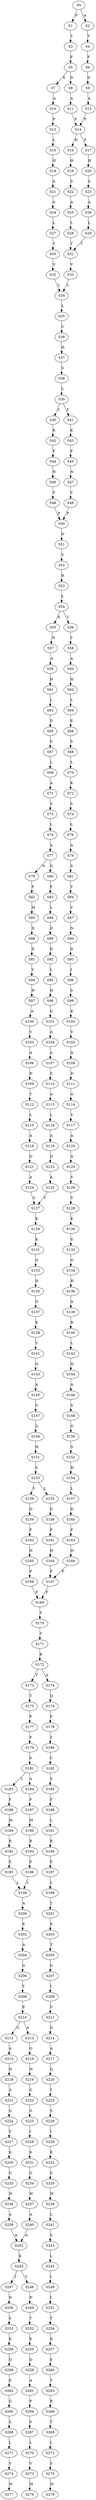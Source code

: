 strict digraph  {
	S0 -> S1 [ label = P ];
	S0 -> S2 [ label = A ];
	S1 -> S3 [ label = T ];
	S2 -> S4 [ label = T ];
	S3 -> S5 [ label = F ];
	S4 -> S6 [ label = F ];
	S5 -> S7 [ label = E ];
	S5 -> S8 [ label = D ];
	S6 -> S9 [ label = D ];
	S7 -> S10 [ label = A ];
	S8 -> S11 [ label = A ];
	S9 -> S12 [ label = A ];
	S10 -> S13 [ label = P ];
	S11 -> S14 [ label = P ];
	S12 -> S14 [ label = P ];
	S13 -> S15 [ label = L ];
	S14 -> S16 [ label = H ];
	S14 -> S17 [ label = F ];
	S15 -> S18 [ label = H ];
	S16 -> S19 [ label = H ];
	S17 -> S20 [ label = H ];
	S18 -> S21 [ label = A ];
	S19 -> S22 [ label = S ];
	S20 -> S23 [ label = S ];
	S21 -> S24 [ label = A ];
	S22 -> S25 [ label = A ];
	S23 -> S26 [ label = A ];
	S24 -> S27 [ label = L ];
	S25 -> S28 [ label = L ];
	S26 -> S29 [ label = L ];
	S27 -> S30 [ label = T ];
	S28 -> S31 [ label = T ];
	S29 -> S31 [ label = T ];
	S30 -> S32 [ label = V ];
	S31 -> S33 [ label = V ];
	S32 -> S34 [ label = L ];
	S33 -> S34 [ label = L ];
	S34 -> S35 [ label = L ];
	S35 -> S36 [ label = C ];
	S36 -> S37 [ label = H ];
	S37 -> S38 [ label = S ];
	S38 -> S39 [ label = L ];
	S39 -> S40 [ label = L ];
	S39 -> S41 [ label = F ];
	S40 -> S42 [ label = K ];
	S41 -> S43 [ label = K ];
	S42 -> S44 [ label = F ];
	S43 -> S45 [ label = F ];
	S44 -> S46 [ label = N ];
	S45 -> S47 [ label = N ];
	S46 -> S48 [ label = V ];
	S47 -> S49 [ label = V ];
	S48 -> S50 [ label = P ];
	S49 -> S50 [ label = P ];
	S50 -> S51 [ label = D ];
	S51 -> S52 [ label = V ];
	S52 -> S53 [ label = R ];
	S53 -> S54 [ label = L ];
	S54 -> S55 [ label = K ];
	S54 -> S56 [ label = V ];
	S55 -> S57 [ label = H ];
	S56 -> S58 [ label = Y ];
	S57 -> S59 [ label = A ];
	S58 -> S60 [ label = A ];
	S59 -> S61 [ label = H ];
	S60 -> S62 [ label = H ];
	S61 -> S63 [ label = L ];
	S62 -> S64 [ label = L ];
	S63 -> S65 [ label = D ];
	S64 -> S66 [ label = E ];
	S65 -> S67 [ label = S ];
	S66 -> S68 [ label = S ];
	S67 -> S69 [ label = L ];
	S68 -> S70 [ label = L ];
	S69 -> S71 [ label = A ];
	S70 -> S72 [ label = K ];
	S71 -> S73 [ label = S ];
	S72 -> S74 [ label = S ];
	S73 -> S75 [ label = L ];
	S74 -> S76 [ label = L ];
	S75 -> S77 [ label = A ];
	S76 -> S78 [ label = A ];
	S77 -> S79 [ label = N ];
	S77 -> S80 [ label = G ];
	S78 -> S81 [ label = S ];
	S79 -> S82 [ label = P ];
	S80 -> S83 [ label = P ];
	S81 -> S84 [ label = T ];
	S82 -> S85 [ label = M ];
	S83 -> S86 [ label = L ];
	S84 -> S87 [ label = V ];
	S85 -> S88 [ label = D ];
	S86 -> S89 [ label = D ];
	S87 -> S90 [ label = N ];
	S88 -> S91 [ label = D ];
	S89 -> S92 [ label = D ];
	S90 -> S93 [ label = D ];
	S91 -> S94 [ label = V ];
	S92 -> S95 [ label = L ];
	S93 -> S96 [ label = I ];
	S94 -> S97 [ label = H ];
	S95 -> S98 [ label = H ];
	S96 -> S99 [ label = S ];
	S97 -> S100 [ label = A ];
	S98 -> S101 [ label = G ];
	S99 -> S102 [ label = K ];
	S100 -> S103 [ label = V ];
	S101 -> S104 [ label = A ];
	S102 -> S105 [ label = V ];
	S103 -> S106 [ label = A ];
	S104 -> S107 [ label = A ];
	S105 -> S108 [ label = A ];
	S106 -> S109 [ label = N ];
	S107 -> S110 [ label = S ];
	S108 -> S111 [ label = D ];
	S109 -> S112 [ label = T ];
	S110 -> S113 [ label = A ];
	S111 -> S114 [ label = G ];
	S112 -> S115 [ label = L ];
	S113 -> S116 [ label = L ];
	S114 -> S117 [ label = V ];
	S115 -> S118 [ label = A ];
	S116 -> S119 [ label = A ];
	S117 -> S120 [ label = A ];
	S118 -> S121 [ label = D ];
	S119 -> S122 [ label = D ];
	S120 -> S123 [ label = A ];
	S121 -> S124 [ label = A ];
	S122 -> S125 [ label = A ];
	S123 -> S126 [ label = V ];
	S124 -> S127 [ label = V ];
	S125 -> S127 [ label = V ];
	S126 -> S128 [ label = V ];
	S127 -> S129 [ label = K ];
	S128 -> S130 [ label = K ];
	S129 -> S131 [ label = K ];
	S130 -> S132 [ label = S ];
	S131 -> S133 [ label = G ];
	S132 -> S134 [ label = G ];
	S133 -> S135 [ label = H ];
	S134 -> S136 [ label = H ];
	S135 -> S137 [ label = G ];
	S136 -> S138 [ label = A ];
	S137 -> S139 [ label = K ];
	S138 -> S140 [ label = R ];
	S139 -> S141 [ label = V ];
	S140 -> S142 [ label = L ];
	S141 -> S143 [ label = Q ];
	S142 -> S144 [ label = Q ];
	S143 -> S145 [ label = A ];
	S144 -> S146 [ label = A ];
	S145 -> S147 [ label = S ];
	S146 -> S148 [ label = S ];
	S147 -> S149 [ label = G ];
	S148 -> S150 [ label = G ];
	S149 -> S151 [ label = H ];
	S150 -> S152 [ label = S ];
	S151 -> S153 [ label = S ];
	S152 -> S154 [ label = H ];
	S153 -> S155 [ label = L ];
	S153 -> S156 [ label = V ];
	S154 -> S157 [ label = L ];
	S155 -> S158 [ label = D ];
	S156 -> S159 [ label = D ];
	S157 -> S160 [ label = D ];
	S158 -> S161 [ label = F ];
	S159 -> S162 [ label = F ];
	S160 -> S163 [ label = F ];
	S161 -> S164 [ label = H ];
	S162 -> S165 [ label = H ];
	S163 -> S166 [ label = H ];
	S164 -> S167 [ label = P ];
	S165 -> S168 [ label = P ];
	S166 -> S167 [ label = P ];
	S167 -> S169 [ label = F ];
	S168 -> S169 [ label = F ];
	S169 -> S170 [ label = Y ];
	S170 -> S171 [ label = T ];
	S171 -> S172 [ label = K ];
	S172 -> S173 [ label = T ];
	S172 -> S174 [ label = A ];
	S173 -> S175 [ label = T ];
	S174 -> S176 [ label = Q ];
	S175 -> S177 [ label = P ];
	S176 -> S178 [ label = P ];
	S177 -> S179 [ label = F ];
	S178 -> S180 [ label = Y ];
	S179 -> S181 [ label = S ];
	S180 -> S182 [ label = C ];
	S181 -> S183 [ label = L ];
	S181 -> S184 [ label = A ];
	S182 -> S185 [ label = S ];
	S183 -> S186 [ label = F ];
	S184 -> S187 [ label = F ];
	S185 -> S188 [ label = F ];
	S186 -> S189 [ label = M ];
	S187 -> S190 [ label = M ];
	S188 -> S191 [ label = L ];
	S189 -> S192 [ label = R ];
	S190 -> S193 [ label = R ];
	S191 -> S194 [ label = R ];
	S192 -> S195 [ label = E ];
	S193 -> S196 [ label = E ];
	S194 -> S197 [ label = E ];
	S195 -> S198 [ label = L ];
	S196 -> S198 [ label = L ];
	S197 -> S199 [ label = L ];
	S198 -> S200 [ label = A ];
	S199 -> S201 [ label = T ];
	S200 -> S202 [ label = E ];
	S201 -> S203 [ label = E ];
	S202 -> S204 [ label = A ];
	S203 -> S205 [ label = T ];
	S204 -> S206 [ label = G ];
	S205 -> S207 [ label = G ];
	S206 -> S208 [ label = Y ];
	S207 -> S209 [ label = I ];
	S208 -> S210 [ label = E ];
	S209 -> S211 [ label = V ];
	S210 -> S212 [ label = G ];
	S210 -> S213 [ label = A ];
	S211 -> S214 [ label = D ];
	S212 -> S215 [ label = A ];
	S213 -> S216 [ label = G ];
	S214 -> S217 [ label = A ];
	S215 -> S218 [ label = H ];
	S216 -> S219 [ label = H ];
	S217 -> S220 [ label = Q ];
	S218 -> S221 [ label = A ];
	S219 -> S222 [ label = G ];
	S220 -> S223 [ label = T ];
	S221 -> S224 [ label = G ];
	S222 -> S225 [ label = G ];
	S223 -> S226 [ label = S ];
	S224 -> S227 [ label = V ];
	S225 -> S228 [ label = I ];
	S226 -> S229 [ label = I ];
	S227 -> S230 [ label = K ];
	S228 -> S231 [ label = K ];
	S229 -> S232 [ label = K ];
	S230 -> S233 [ label = G ];
	S231 -> S234 [ label = G ];
	S232 -> S235 [ label = S ];
	S233 -> S236 [ label = W ];
	S234 -> S237 [ label = W ];
	S235 -> S238 [ label = W ];
	S236 -> S239 [ label = A ];
	S237 -> S240 [ label = A ];
	S238 -> S241 [ label = L ];
	S239 -> S242 [ label = A ];
	S240 -> S242 [ label = A ];
	S241 -> S243 [ label = S ];
	S242 -> S244 [ label = K ];
	S243 -> S245 [ label = L ];
	S244 -> S246 [ label = V ];
	S244 -> S247 [ label = I ];
	S245 -> S248 [ label = I ];
	S246 -> S249 [ label = N ];
	S247 -> S250 [ label = N ];
	S248 -> S251 [ label = I ];
	S249 -> S252 [ label = T ];
	S250 -> S253 [ label = S ];
	S251 -> S254 [ label = T ];
	S252 -> S255 [ label = K ];
	S253 -> S256 [ label = K ];
	S254 -> S257 [ label = R ];
	S255 -> S258 [ label = D ];
	S256 -> S259 [ label = D ];
	S257 -> S260 [ label = E ];
	S258 -> S261 [ label = A ];
	S259 -> S262 [ label = E ];
	S260 -> S263 [ label = T ];
	S261 -> S264 [ label = P ];
	S262 -> S265 [ label = G ];
	S263 -> S266 [ label = R ];
	S264 -> S267 [ label = S ];
	S265 -> S268 [ label = S ];
	S266 -> S269 [ label = T ];
	S267 -> S270 [ label = L ];
	S268 -> S271 [ label = L ];
	S269 -> S272 [ label = L ];
	S270 -> S273 [ label = V ];
	S271 -> S274 [ label = V ];
	S272 -> S275 [ label = S ];
	S273 -> S276 [ label = M ];
	S274 -> S277 [ label = M ];
	S275 -> S278 [ label = M ];
}
